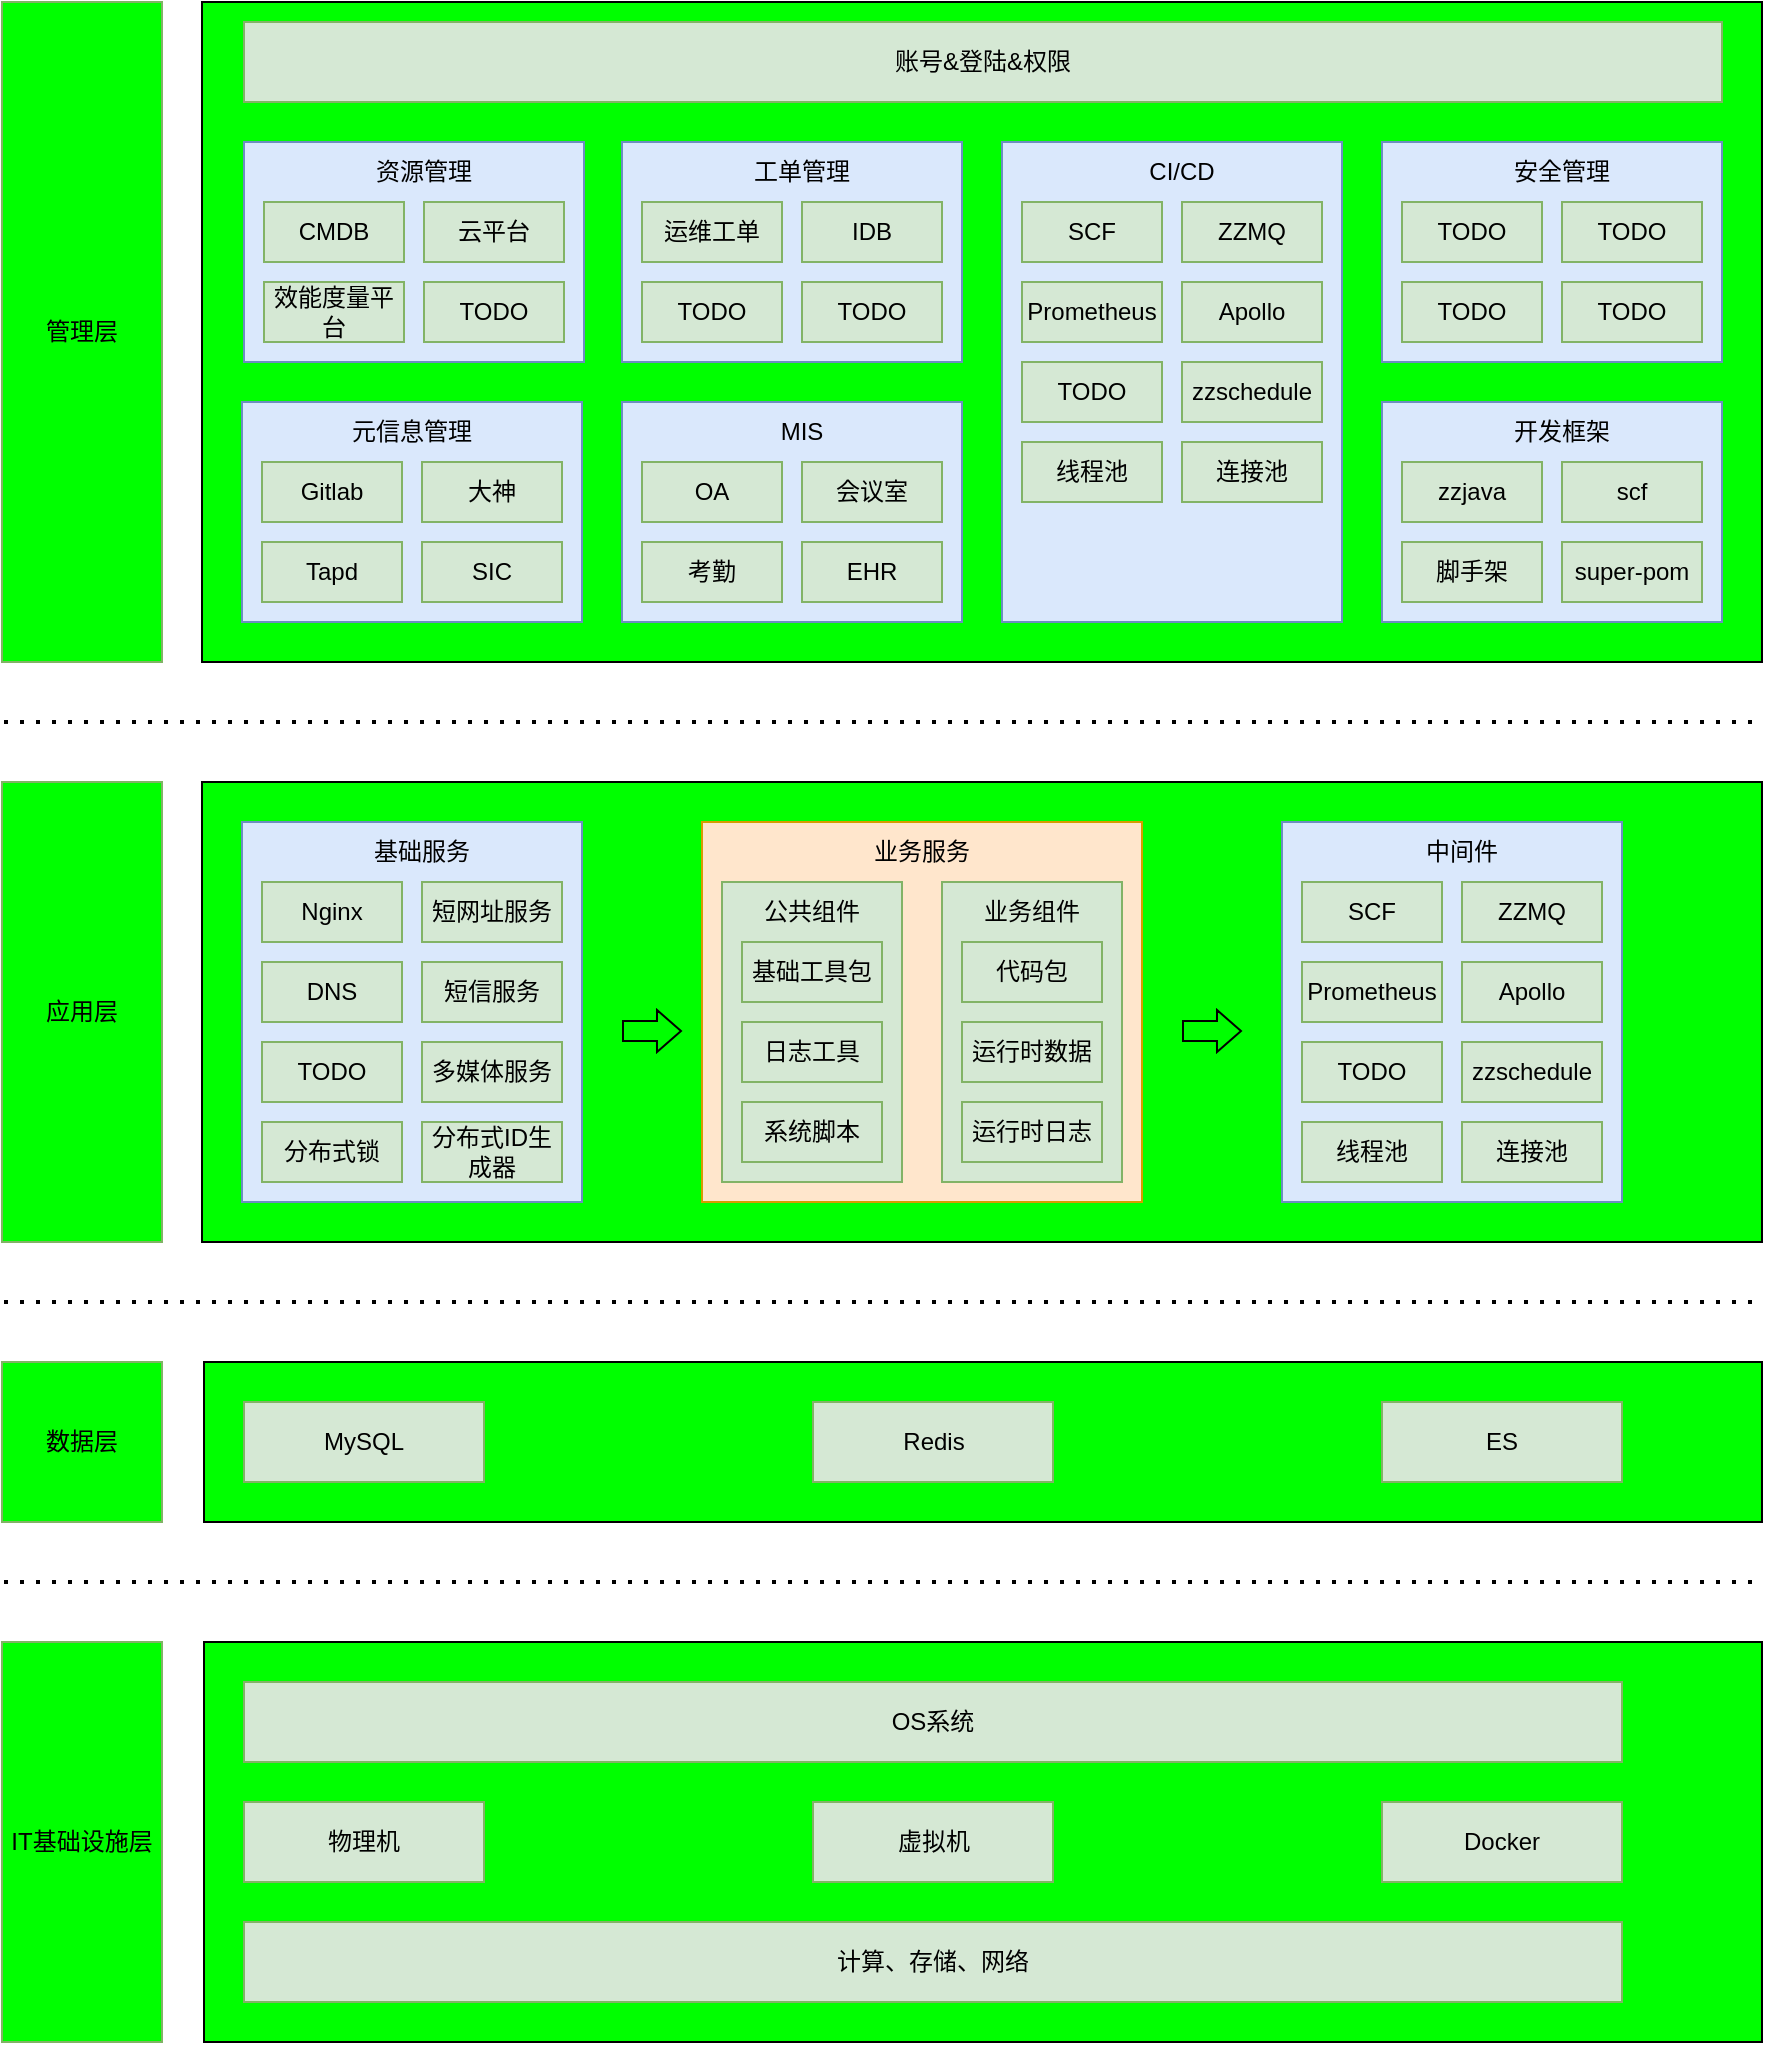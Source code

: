 <mxfile version="20.8.13" type="github">
  <diagram id="4CnJdhBB1DOJsMoVze_0" name="第 1 页">
    <mxGraphModel dx="1003" dy="1940" grid="1" gridSize="10" guides="1" tooltips="1" connect="1" arrows="1" fold="1" page="1" pageScale="1" pageWidth="827" pageHeight="1169" math="0" shadow="0">
      <root>
        <mxCell id="0" />
        <mxCell id="1" parent="0" />
        <mxCell id="Fv1dl7v4SsAJbc2tJzZJ-7" value="" style="rounded=0;whiteSpace=wrap;html=1;fillColor=#00FF00;" parent="1" vertex="1">
          <mxGeometry x="171" y="500" width="779" height="200" as="geometry" />
        </mxCell>
        <mxCell id="Fv1dl7v4SsAJbc2tJzZJ-1" value="IT基础设施层" style="rounded=0;whiteSpace=wrap;html=1;fillColor=#00FF00;strokeColor=#82b366;" parent="1" vertex="1">
          <mxGeometry x="70" y="500" width="80" height="200" as="geometry" />
        </mxCell>
        <mxCell id="Fv1dl7v4SsAJbc2tJzZJ-2" value="计算、存储、网络" style="rounded=0;whiteSpace=wrap;html=1;fillColor=#d5e8d4;strokeColor=#82b366;" parent="1" vertex="1">
          <mxGeometry x="191" y="640" width="689" height="40" as="geometry" />
        </mxCell>
        <mxCell id="Fv1dl7v4SsAJbc2tJzZJ-3" value="物理机" style="rounded=0;whiteSpace=wrap;html=1;fillColor=#d5e8d4;strokeColor=#82b366;" parent="1" vertex="1">
          <mxGeometry x="191" y="580" width="120" height="40" as="geometry" />
        </mxCell>
        <mxCell id="Fv1dl7v4SsAJbc2tJzZJ-4" value="OS系统" style="rounded=0;whiteSpace=wrap;html=1;fillColor=#d5e8d4;strokeColor=#82b366;" parent="1" vertex="1">
          <mxGeometry x="191" y="520" width="689" height="40" as="geometry" />
        </mxCell>
        <mxCell id="Fv1dl7v4SsAJbc2tJzZJ-5" value="虚拟机" style="rounded=0;whiteSpace=wrap;html=1;fillColor=#d5e8d4;strokeColor=#82b366;" parent="1" vertex="1">
          <mxGeometry x="475.5" y="580" width="120" height="40" as="geometry" />
        </mxCell>
        <mxCell id="Fv1dl7v4SsAJbc2tJzZJ-6" value="Docker" style="rounded=0;whiteSpace=wrap;html=1;fillColor=#d5e8d4;strokeColor=#82b366;" parent="1" vertex="1">
          <mxGeometry x="760" y="580" width="120" height="40" as="geometry" />
        </mxCell>
        <mxCell id="Fv1dl7v4SsAJbc2tJzZJ-8" value="" style="endArrow=none;dashed=1;html=1;dashPattern=1 3;strokeWidth=2;rounded=0;" parent="1" edge="1">
          <mxGeometry width="50" height="50" relative="1" as="geometry">
            <mxPoint x="71" y="470" as="sourcePoint" />
            <mxPoint x="950" y="470" as="targetPoint" />
          </mxGeometry>
        </mxCell>
        <mxCell id="Fv1dl7v4SsAJbc2tJzZJ-9" value="" style="rounded=0;whiteSpace=wrap;html=1;fillColor=#00FF00;" parent="1" vertex="1">
          <mxGeometry x="171" y="360" width="779" height="80" as="geometry" />
        </mxCell>
        <mxCell id="Fv1dl7v4SsAJbc2tJzZJ-10" value="数据层" style="rounded=0;whiteSpace=wrap;html=1;fillColor=#00FF00;strokeColor=#82b366;" parent="1" vertex="1">
          <mxGeometry x="70" y="360" width="80" height="80" as="geometry" />
        </mxCell>
        <mxCell id="Fv1dl7v4SsAJbc2tJzZJ-12" value="MySQL" style="rounded=0;whiteSpace=wrap;html=1;fillColor=#d5e8d4;strokeColor=#82b366;" parent="1" vertex="1">
          <mxGeometry x="191" y="380" width="120" height="40" as="geometry" />
        </mxCell>
        <mxCell id="Fv1dl7v4SsAJbc2tJzZJ-14" value="Redis" style="rounded=0;whiteSpace=wrap;html=1;fillColor=#d5e8d4;strokeColor=#82b366;" parent="1" vertex="1">
          <mxGeometry x="475.5" y="380" width="120" height="40" as="geometry" />
        </mxCell>
        <mxCell id="Fv1dl7v4SsAJbc2tJzZJ-15" value="ES" style="rounded=0;whiteSpace=wrap;html=1;fillColor=#d5e8d4;strokeColor=#82b366;" parent="1" vertex="1">
          <mxGeometry x="760" y="380" width="120" height="40" as="geometry" />
        </mxCell>
        <mxCell id="Fv1dl7v4SsAJbc2tJzZJ-16" value="" style="endArrow=none;dashed=1;html=1;dashPattern=1 3;strokeWidth=2;rounded=0;" parent="1" edge="1">
          <mxGeometry width="50" height="50" relative="1" as="geometry">
            <mxPoint x="71" y="330" as="sourcePoint" />
            <mxPoint x="950" y="330" as="targetPoint" />
          </mxGeometry>
        </mxCell>
        <mxCell id="Fv1dl7v4SsAJbc2tJzZJ-17" value="" style="rounded=0;whiteSpace=wrap;html=1;fillColor=#00FF00;" parent="1" vertex="1">
          <mxGeometry x="170" y="70" width="780" height="230" as="geometry" />
        </mxCell>
        <mxCell id="Fv1dl7v4SsAJbc2tJzZJ-18" value="应用层" style="rounded=0;whiteSpace=wrap;html=1;fillColor=#00FF00;strokeColor=#82b366;" parent="1" vertex="1">
          <mxGeometry x="70" y="70" width="80" height="230" as="geometry" />
        </mxCell>
        <mxCell id="Fv1dl7v4SsAJbc2tJzZJ-22" value="&lt;div style=&quot;&quot;&gt;&lt;br&gt;&lt;/div&gt;" style="rounded=0;whiteSpace=wrap;html=1;fillColor=#dae8fc;strokeColor=#6c8ebf;align=center;" parent="1" vertex="1">
          <mxGeometry x="190" y="90" width="170" height="190" as="geometry" />
        </mxCell>
        <mxCell id="Fv1dl7v4SsAJbc2tJzZJ-19" value="TODO" style="rounded=0;whiteSpace=wrap;html=1;fillColor=#d5e8d4;strokeColor=#82b366;" parent="1" vertex="1">
          <mxGeometry x="200" y="200" width="70" height="30" as="geometry" />
        </mxCell>
        <mxCell id="Fv1dl7v4SsAJbc2tJzZJ-23" value="基础服务" style="text;html=1;strokeColor=none;fillColor=none;align=center;verticalAlign=middle;whiteSpace=wrap;rounded=0;" parent="1" vertex="1">
          <mxGeometry x="250" y="90" width="60" height="30" as="geometry" />
        </mxCell>
        <mxCell id="Fv1dl7v4SsAJbc2tJzZJ-25" value="DNS" style="rounded=0;whiteSpace=wrap;html=1;fillColor=#d5e8d4;strokeColor=#82b366;" parent="1" vertex="1">
          <mxGeometry x="200" y="160" width="70" height="30" as="geometry" />
        </mxCell>
        <mxCell id="Fv1dl7v4SsAJbc2tJzZJ-26" value="Nginx" style="rounded=0;whiteSpace=wrap;html=1;fillColor=#d5e8d4;strokeColor=#82b366;" parent="1" vertex="1">
          <mxGeometry x="200" y="120" width="70" height="30" as="geometry" />
        </mxCell>
        <mxCell id="Fv1dl7v4SsAJbc2tJzZJ-27" value="分布式锁" style="rounded=0;whiteSpace=wrap;html=1;fillColor=#d5e8d4;strokeColor=#82b366;" parent="1" vertex="1">
          <mxGeometry x="200" y="240" width="70" height="30" as="geometry" />
        </mxCell>
        <mxCell id="Fv1dl7v4SsAJbc2tJzZJ-29" value="多媒体服务" style="rounded=0;whiteSpace=wrap;html=1;fillColor=#d5e8d4;strokeColor=#82b366;" parent="1" vertex="1">
          <mxGeometry x="280" y="200" width="70" height="30" as="geometry" />
        </mxCell>
        <mxCell id="Fv1dl7v4SsAJbc2tJzZJ-30" value="短信服务" style="rounded=0;whiteSpace=wrap;html=1;fillColor=#d5e8d4;strokeColor=#82b366;" parent="1" vertex="1">
          <mxGeometry x="280" y="160" width="70" height="30" as="geometry" />
        </mxCell>
        <mxCell id="Fv1dl7v4SsAJbc2tJzZJ-31" value="短网址服务" style="rounded=0;whiteSpace=wrap;html=1;fillColor=#d5e8d4;strokeColor=#82b366;" parent="1" vertex="1">
          <mxGeometry x="280" y="120" width="70" height="30" as="geometry" />
        </mxCell>
        <mxCell id="Fv1dl7v4SsAJbc2tJzZJ-32" value="分布式ID生成器" style="rounded=0;whiteSpace=wrap;html=1;fillColor=#d5e8d4;strokeColor=#82b366;" parent="1" vertex="1">
          <mxGeometry x="280" y="240" width="70" height="30" as="geometry" />
        </mxCell>
        <mxCell id="Fv1dl7v4SsAJbc2tJzZJ-33" value="&lt;div style=&quot;&quot;&gt;&lt;br&gt;&lt;/div&gt;" style="rounded=0;whiteSpace=wrap;html=1;fillColor=#ffe6cc;strokeColor=#d79b00;align=center;" parent="1" vertex="1">
          <mxGeometry x="420" y="90" width="220" height="190" as="geometry" />
        </mxCell>
        <mxCell id="Fv1dl7v4SsAJbc2tJzZJ-37" value="" style="rounded=0;whiteSpace=wrap;html=1;fillColor=#d5e8d4;strokeColor=#82b366;" parent="1" vertex="1">
          <mxGeometry x="430" y="120" width="90" height="150" as="geometry" />
        </mxCell>
        <mxCell id="Fv1dl7v4SsAJbc2tJzZJ-35" value="业务服务" style="text;html=1;strokeColor=none;fillColor=none;align=center;verticalAlign=middle;whiteSpace=wrap;rounded=0;" parent="1" vertex="1">
          <mxGeometry x="500" y="90" width="60" height="30" as="geometry" />
        </mxCell>
        <mxCell id="Fv1dl7v4SsAJbc2tJzZJ-36" value="基础工具包" style="rounded=0;whiteSpace=wrap;html=1;fillColor=#d5e8d4;strokeColor=#82b366;" parent="1" vertex="1">
          <mxGeometry x="440" y="150" width="70" height="30" as="geometry" />
        </mxCell>
        <mxCell id="Fv1dl7v4SsAJbc2tJzZJ-38" value="系统脚本" style="rounded=0;whiteSpace=wrap;html=1;fillColor=#d5e8d4;strokeColor=#82b366;" parent="1" vertex="1">
          <mxGeometry x="440" y="230" width="70" height="30" as="geometry" />
        </mxCell>
        <mxCell id="Fv1dl7v4SsAJbc2tJzZJ-34" value="日志工具" style="rounded=0;whiteSpace=wrap;html=1;fillColor=#d5e8d4;strokeColor=#82b366;" parent="1" vertex="1">
          <mxGeometry x="440" y="190" width="70" height="30" as="geometry" />
        </mxCell>
        <mxCell id="Fv1dl7v4SsAJbc2tJzZJ-43" value="公共组件" style="text;html=1;strokeColor=none;fillColor=none;align=center;verticalAlign=middle;whiteSpace=wrap;rounded=0;" parent="1" vertex="1">
          <mxGeometry x="445" y="120" width="60" height="30" as="geometry" />
        </mxCell>
        <mxCell id="Fv1dl7v4SsAJbc2tJzZJ-44" value="" style="rounded=0;whiteSpace=wrap;html=1;fillColor=#d5e8d4;strokeColor=#82b366;" parent="1" vertex="1">
          <mxGeometry x="540" y="120" width="90" height="150" as="geometry" />
        </mxCell>
        <mxCell id="Fv1dl7v4SsAJbc2tJzZJ-45" value="代码包" style="rounded=0;whiteSpace=wrap;html=1;fillColor=#d5e8d4;strokeColor=#82b366;" parent="1" vertex="1">
          <mxGeometry x="550" y="150" width="70" height="30" as="geometry" />
        </mxCell>
        <mxCell id="Fv1dl7v4SsAJbc2tJzZJ-46" value="运行时日志" style="rounded=0;whiteSpace=wrap;html=1;fillColor=#d5e8d4;strokeColor=#82b366;" parent="1" vertex="1">
          <mxGeometry x="550" y="230" width="70" height="30" as="geometry" />
        </mxCell>
        <mxCell id="Fv1dl7v4SsAJbc2tJzZJ-47" value="运行时数据" style="rounded=0;whiteSpace=wrap;html=1;fillColor=#d5e8d4;strokeColor=#82b366;" parent="1" vertex="1">
          <mxGeometry x="550" y="190" width="70" height="30" as="geometry" />
        </mxCell>
        <mxCell id="Fv1dl7v4SsAJbc2tJzZJ-48" value="业务组件" style="text;html=1;strokeColor=none;fillColor=none;align=center;verticalAlign=middle;whiteSpace=wrap;rounded=0;" parent="1" vertex="1">
          <mxGeometry x="555" y="120" width="60" height="30" as="geometry" />
        </mxCell>
        <mxCell id="Fv1dl7v4SsAJbc2tJzZJ-49" value="&lt;div style=&quot;&quot;&gt;&lt;br&gt;&lt;/div&gt;" style="rounded=0;whiteSpace=wrap;html=1;fillColor=#dae8fc;strokeColor=#6c8ebf;align=center;" parent="1" vertex="1">
          <mxGeometry x="710" y="90" width="170" height="190" as="geometry" />
        </mxCell>
        <mxCell id="Fv1dl7v4SsAJbc2tJzZJ-50" value="TODO" style="rounded=0;whiteSpace=wrap;html=1;fillColor=#d5e8d4;strokeColor=#82b366;" parent="1" vertex="1">
          <mxGeometry x="720" y="200" width="70" height="30" as="geometry" />
        </mxCell>
        <mxCell id="Fv1dl7v4SsAJbc2tJzZJ-51" value="中间件" style="text;html=1;strokeColor=none;fillColor=none;align=center;verticalAlign=middle;whiteSpace=wrap;rounded=0;" parent="1" vertex="1">
          <mxGeometry x="770" y="90" width="60" height="30" as="geometry" />
        </mxCell>
        <mxCell id="Fv1dl7v4SsAJbc2tJzZJ-52" value="Prometheus" style="rounded=0;whiteSpace=wrap;html=1;fillColor=#d5e8d4;strokeColor=#82b366;" parent="1" vertex="1">
          <mxGeometry x="720" y="160" width="70" height="30" as="geometry" />
        </mxCell>
        <mxCell id="Fv1dl7v4SsAJbc2tJzZJ-53" value="SCF" style="rounded=0;whiteSpace=wrap;html=1;fillColor=#d5e8d4;strokeColor=#82b366;" parent="1" vertex="1">
          <mxGeometry x="720" y="120" width="70" height="30" as="geometry" />
        </mxCell>
        <mxCell id="Fv1dl7v4SsAJbc2tJzZJ-54" value="线程池" style="rounded=0;whiteSpace=wrap;html=1;fillColor=#d5e8d4;strokeColor=#82b366;" parent="1" vertex="1">
          <mxGeometry x="720" y="240" width="70" height="30" as="geometry" />
        </mxCell>
        <mxCell id="Fv1dl7v4SsAJbc2tJzZJ-55" value="zzschedule" style="rounded=0;whiteSpace=wrap;html=1;fillColor=#d5e8d4;strokeColor=#82b366;" parent="1" vertex="1">
          <mxGeometry x="800" y="200" width="70" height="30" as="geometry" />
        </mxCell>
        <mxCell id="Fv1dl7v4SsAJbc2tJzZJ-56" value="Apollo" style="rounded=0;whiteSpace=wrap;html=1;fillColor=#d5e8d4;strokeColor=#82b366;" parent="1" vertex="1">
          <mxGeometry x="800" y="160" width="70" height="30" as="geometry" />
        </mxCell>
        <mxCell id="Fv1dl7v4SsAJbc2tJzZJ-57" value="ZZMQ" style="rounded=0;whiteSpace=wrap;html=1;fillColor=#d5e8d4;strokeColor=#82b366;" parent="1" vertex="1">
          <mxGeometry x="800" y="120" width="70" height="30" as="geometry" />
        </mxCell>
        <mxCell id="Fv1dl7v4SsAJbc2tJzZJ-58" value="连接池" style="rounded=0;whiteSpace=wrap;html=1;fillColor=#d5e8d4;strokeColor=#82b366;" parent="1" vertex="1">
          <mxGeometry x="800" y="240" width="70" height="30" as="geometry" />
        </mxCell>
        <mxCell id="Fv1dl7v4SsAJbc2tJzZJ-60" value="" style="shape=flexArrow;endArrow=classic;html=1;rounded=0;width=10;endSize=3.67;endWidth=10;" parent="1" edge="1">
          <mxGeometry width="50" height="50" relative="1" as="geometry">
            <mxPoint x="380" y="194.5" as="sourcePoint" />
            <mxPoint x="410" y="194.5" as="targetPoint" />
          </mxGeometry>
        </mxCell>
        <mxCell id="Fv1dl7v4SsAJbc2tJzZJ-61" value="" style="shape=flexArrow;endArrow=classic;html=1;rounded=0;width=10;endSize=3.67;endWidth=10;" parent="1" edge="1">
          <mxGeometry width="50" height="50" relative="1" as="geometry">
            <mxPoint x="660" y="194.5" as="sourcePoint" />
            <mxPoint x="690" y="194.5" as="targetPoint" />
          </mxGeometry>
        </mxCell>
        <mxCell id="Fv1dl7v4SsAJbc2tJzZJ-62" value="" style="endArrow=none;dashed=1;html=1;dashPattern=1 3;strokeWidth=2;rounded=0;" parent="1" edge="1">
          <mxGeometry width="50" height="50" relative="1" as="geometry">
            <mxPoint x="71" y="40" as="sourcePoint" />
            <mxPoint x="950" y="40" as="targetPoint" />
          </mxGeometry>
        </mxCell>
        <mxCell id="Fv1dl7v4SsAJbc2tJzZJ-63" value="" style="rounded=0;whiteSpace=wrap;html=1;fillColor=#00FF00;" parent="1" vertex="1">
          <mxGeometry x="170" y="-320" width="780" height="330" as="geometry" />
        </mxCell>
        <mxCell id="Fv1dl7v4SsAJbc2tJzZJ-64" value="管理层" style="rounded=0;whiteSpace=wrap;html=1;fillColor=#00FF00;strokeColor=#82b366;" parent="1" vertex="1">
          <mxGeometry x="70" y="-320" width="80" height="330" as="geometry" />
        </mxCell>
        <mxCell id="Fv1dl7v4SsAJbc2tJzZJ-65" value="&lt;div style=&quot;&quot;&gt;&lt;br&gt;&lt;/div&gt;" style="rounded=0;whiteSpace=wrap;html=1;fillColor=#dae8fc;strokeColor=#6c8ebf;align=center;" parent="1" vertex="1">
          <mxGeometry x="191" y="-250" width="170" height="110" as="geometry" />
        </mxCell>
        <mxCell id="Fv1dl7v4SsAJbc2tJzZJ-67" value="资源管理" style="text;html=1;strokeColor=none;fillColor=none;align=center;verticalAlign=middle;whiteSpace=wrap;rounded=0;" parent="1" vertex="1">
          <mxGeometry x="251" y="-250" width="60" height="30" as="geometry" />
        </mxCell>
        <mxCell id="Fv1dl7v4SsAJbc2tJzZJ-68" value="效能度量平台" style="rounded=0;whiteSpace=wrap;html=1;fillColor=#d5e8d4;strokeColor=#82b366;" parent="1" vertex="1">
          <mxGeometry x="201" y="-180" width="70" height="30" as="geometry" />
        </mxCell>
        <mxCell id="Fv1dl7v4SsAJbc2tJzZJ-69" value="CMDB" style="rounded=0;whiteSpace=wrap;html=1;fillColor=#d5e8d4;strokeColor=#82b366;" parent="1" vertex="1">
          <mxGeometry x="201" y="-220" width="70" height="30" as="geometry" />
        </mxCell>
        <mxCell id="Fv1dl7v4SsAJbc2tJzZJ-72" value="TODO" style="rounded=0;whiteSpace=wrap;html=1;fillColor=#d5e8d4;strokeColor=#82b366;" parent="1" vertex="1">
          <mxGeometry x="281" y="-180" width="70" height="30" as="geometry" />
        </mxCell>
        <mxCell id="Fv1dl7v4SsAJbc2tJzZJ-73" value="云平台" style="rounded=0;whiteSpace=wrap;html=1;fillColor=#d5e8d4;strokeColor=#82b366;" parent="1" vertex="1">
          <mxGeometry x="281" y="-220" width="70" height="30" as="geometry" />
        </mxCell>
        <mxCell id="Fv1dl7v4SsAJbc2tJzZJ-87" value="&lt;div style=&quot;&quot;&gt;&lt;br&gt;&lt;/div&gt;" style="rounded=0;whiteSpace=wrap;html=1;fillColor=#dae8fc;strokeColor=#6c8ebf;align=center;" parent="1" vertex="1">
          <mxGeometry x="570" y="-250" width="170" height="240" as="geometry" />
        </mxCell>
        <mxCell id="Fv1dl7v4SsAJbc2tJzZJ-88" value="TODO" style="rounded=0;whiteSpace=wrap;html=1;fillColor=#d5e8d4;strokeColor=#82b366;" parent="1" vertex="1">
          <mxGeometry x="580" y="-140" width="70" height="30" as="geometry" />
        </mxCell>
        <mxCell id="Fv1dl7v4SsAJbc2tJzZJ-89" value="CI/CD" style="text;html=1;strokeColor=none;fillColor=none;align=center;verticalAlign=middle;whiteSpace=wrap;rounded=0;" parent="1" vertex="1">
          <mxGeometry x="630" y="-250" width="60" height="30" as="geometry" />
        </mxCell>
        <mxCell id="Fv1dl7v4SsAJbc2tJzZJ-90" value="Prometheus" style="rounded=0;whiteSpace=wrap;html=1;fillColor=#d5e8d4;strokeColor=#82b366;" parent="1" vertex="1">
          <mxGeometry x="580" y="-180" width="70" height="30" as="geometry" />
        </mxCell>
        <mxCell id="Fv1dl7v4SsAJbc2tJzZJ-91" value="SCF" style="rounded=0;whiteSpace=wrap;html=1;fillColor=#d5e8d4;strokeColor=#82b366;" parent="1" vertex="1">
          <mxGeometry x="580" y="-220" width="70" height="30" as="geometry" />
        </mxCell>
        <mxCell id="Fv1dl7v4SsAJbc2tJzZJ-92" value="线程池" style="rounded=0;whiteSpace=wrap;html=1;fillColor=#d5e8d4;strokeColor=#82b366;" parent="1" vertex="1">
          <mxGeometry x="580" y="-100" width="70" height="30" as="geometry" />
        </mxCell>
        <mxCell id="Fv1dl7v4SsAJbc2tJzZJ-93" value="zzschedule" style="rounded=0;whiteSpace=wrap;html=1;fillColor=#d5e8d4;strokeColor=#82b366;" parent="1" vertex="1">
          <mxGeometry x="660" y="-140" width="70" height="30" as="geometry" />
        </mxCell>
        <mxCell id="Fv1dl7v4SsAJbc2tJzZJ-94" value="Apollo" style="rounded=0;whiteSpace=wrap;html=1;fillColor=#d5e8d4;strokeColor=#82b366;" parent="1" vertex="1">
          <mxGeometry x="660" y="-180" width="70" height="30" as="geometry" />
        </mxCell>
        <mxCell id="Fv1dl7v4SsAJbc2tJzZJ-95" value="ZZMQ" style="rounded=0;whiteSpace=wrap;html=1;fillColor=#d5e8d4;strokeColor=#82b366;" parent="1" vertex="1">
          <mxGeometry x="660" y="-220" width="70" height="30" as="geometry" />
        </mxCell>
        <mxCell id="Fv1dl7v4SsAJbc2tJzZJ-96" value="连接池" style="rounded=0;whiteSpace=wrap;html=1;fillColor=#d5e8d4;strokeColor=#82b366;" parent="1" vertex="1">
          <mxGeometry x="660" y="-100" width="70" height="30" as="geometry" />
        </mxCell>
        <mxCell id="Fv1dl7v4SsAJbc2tJzZJ-99" value="&lt;div style=&quot;&quot;&gt;&lt;br&gt;&lt;/div&gt;" style="rounded=0;whiteSpace=wrap;html=1;fillColor=#dae8fc;strokeColor=#6c8ebf;align=center;" parent="1" vertex="1">
          <mxGeometry x="190" y="-120" width="170" height="110" as="geometry" />
        </mxCell>
        <mxCell id="Fv1dl7v4SsAJbc2tJzZJ-100" value="元信息管理" style="text;html=1;strokeColor=none;fillColor=none;align=center;verticalAlign=middle;whiteSpace=wrap;rounded=0;" parent="1" vertex="1">
          <mxGeometry x="240" y="-120" width="70" height="30" as="geometry" />
        </mxCell>
        <mxCell id="Fv1dl7v4SsAJbc2tJzZJ-101" value="Tapd" style="rounded=0;whiteSpace=wrap;html=1;fillColor=#d5e8d4;strokeColor=#82b366;" parent="1" vertex="1">
          <mxGeometry x="200" y="-50" width="70" height="30" as="geometry" />
        </mxCell>
        <mxCell id="Fv1dl7v4SsAJbc2tJzZJ-102" value="Gitlab" style="rounded=0;whiteSpace=wrap;html=1;fillColor=#d5e8d4;strokeColor=#82b366;" parent="1" vertex="1">
          <mxGeometry x="200" y="-90" width="70" height="30" as="geometry" />
        </mxCell>
        <mxCell id="Fv1dl7v4SsAJbc2tJzZJ-103" value="SIC" style="rounded=0;whiteSpace=wrap;html=1;fillColor=#d5e8d4;strokeColor=#82b366;" parent="1" vertex="1">
          <mxGeometry x="280" y="-50" width="70" height="30" as="geometry" />
        </mxCell>
        <mxCell id="Fv1dl7v4SsAJbc2tJzZJ-104" value="大神" style="rounded=0;whiteSpace=wrap;html=1;fillColor=#d5e8d4;strokeColor=#82b366;" parent="1" vertex="1">
          <mxGeometry x="280" y="-90" width="70" height="30" as="geometry" />
        </mxCell>
        <mxCell id="Fv1dl7v4SsAJbc2tJzZJ-105" value="&lt;div style=&quot;&quot;&gt;&lt;br&gt;&lt;/div&gt;" style="rounded=0;whiteSpace=wrap;html=1;fillColor=#dae8fc;strokeColor=#6c8ebf;align=center;" parent="1" vertex="1">
          <mxGeometry x="380" y="-250" width="170" height="110" as="geometry" />
        </mxCell>
        <mxCell id="Fv1dl7v4SsAJbc2tJzZJ-106" value="工单管理" style="text;html=1;strokeColor=none;fillColor=none;align=center;verticalAlign=middle;whiteSpace=wrap;rounded=0;" parent="1" vertex="1">
          <mxGeometry x="440" y="-250" width="60" height="30" as="geometry" />
        </mxCell>
        <mxCell id="Fv1dl7v4SsAJbc2tJzZJ-107" value="TODO" style="rounded=0;whiteSpace=wrap;html=1;fillColor=#d5e8d4;strokeColor=#82b366;" parent="1" vertex="1">
          <mxGeometry x="390" y="-180" width="70" height="30" as="geometry" />
        </mxCell>
        <mxCell id="Fv1dl7v4SsAJbc2tJzZJ-108" value="运维工单" style="rounded=0;whiteSpace=wrap;html=1;fillColor=#d5e8d4;strokeColor=#82b366;" parent="1" vertex="1">
          <mxGeometry x="390" y="-220" width="70" height="30" as="geometry" />
        </mxCell>
        <mxCell id="Fv1dl7v4SsAJbc2tJzZJ-109" value="TODO" style="rounded=0;whiteSpace=wrap;html=1;fillColor=#d5e8d4;strokeColor=#82b366;" parent="1" vertex="1">
          <mxGeometry x="470" y="-180" width="70" height="30" as="geometry" />
        </mxCell>
        <mxCell id="Fv1dl7v4SsAJbc2tJzZJ-110" value="IDB" style="rounded=0;whiteSpace=wrap;html=1;fillColor=#d5e8d4;strokeColor=#82b366;" parent="1" vertex="1">
          <mxGeometry x="470" y="-220" width="70" height="30" as="geometry" />
        </mxCell>
        <mxCell id="Fv1dl7v4SsAJbc2tJzZJ-111" value="&lt;div style=&quot;&quot;&gt;&lt;br&gt;&lt;/div&gt;" style="rounded=0;whiteSpace=wrap;html=1;fillColor=#dae8fc;strokeColor=#6c8ebf;align=center;" parent="1" vertex="1">
          <mxGeometry x="380" y="-120" width="170" height="110" as="geometry" />
        </mxCell>
        <mxCell id="Fv1dl7v4SsAJbc2tJzZJ-112" value="MIS" style="text;html=1;strokeColor=none;fillColor=none;align=center;verticalAlign=middle;whiteSpace=wrap;rounded=0;" parent="1" vertex="1">
          <mxGeometry x="440" y="-120" width="60" height="30" as="geometry" />
        </mxCell>
        <mxCell id="Fv1dl7v4SsAJbc2tJzZJ-113" value="考勤" style="rounded=0;whiteSpace=wrap;html=1;fillColor=#d5e8d4;strokeColor=#82b366;" parent="1" vertex="1">
          <mxGeometry x="390" y="-50" width="70" height="30" as="geometry" />
        </mxCell>
        <mxCell id="Fv1dl7v4SsAJbc2tJzZJ-114" value="OA" style="rounded=0;whiteSpace=wrap;html=1;fillColor=#d5e8d4;strokeColor=#82b366;" parent="1" vertex="1">
          <mxGeometry x="390" y="-90" width="70" height="30" as="geometry" />
        </mxCell>
        <mxCell id="Fv1dl7v4SsAJbc2tJzZJ-115" value="EHR" style="rounded=0;whiteSpace=wrap;html=1;fillColor=#d5e8d4;strokeColor=#82b366;" parent="1" vertex="1">
          <mxGeometry x="470" y="-50" width="70" height="30" as="geometry" />
        </mxCell>
        <mxCell id="Fv1dl7v4SsAJbc2tJzZJ-116" value="会议室" style="rounded=0;whiteSpace=wrap;html=1;fillColor=#d5e8d4;strokeColor=#82b366;" parent="1" vertex="1">
          <mxGeometry x="470" y="-90" width="70" height="30" as="geometry" />
        </mxCell>
        <mxCell id="Fv1dl7v4SsAJbc2tJzZJ-117" value="&lt;div style=&quot;&quot;&gt;&lt;br&gt;&lt;/div&gt;" style="rounded=0;whiteSpace=wrap;html=1;fillColor=#dae8fc;strokeColor=#6c8ebf;align=center;" parent="1" vertex="1">
          <mxGeometry x="760" y="-250" width="170" height="110" as="geometry" />
        </mxCell>
        <mxCell id="Fv1dl7v4SsAJbc2tJzZJ-118" value="安全管理" style="text;html=1;strokeColor=none;fillColor=none;align=center;verticalAlign=middle;whiteSpace=wrap;rounded=0;" parent="1" vertex="1">
          <mxGeometry x="820" y="-250" width="60" height="30" as="geometry" />
        </mxCell>
        <mxCell id="Fv1dl7v4SsAJbc2tJzZJ-119" value="TODO" style="rounded=0;whiteSpace=wrap;html=1;fillColor=#d5e8d4;strokeColor=#82b366;" parent="1" vertex="1">
          <mxGeometry x="770" y="-180" width="70" height="30" as="geometry" />
        </mxCell>
        <mxCell id="Fv1dl7v4SsAJbc2tJzZJ-120" value="TODO" style="rounded=0;whiteSpace=wrap;html=1;fillColor=#d5e8d4;strokeColor=#82b366;" parent="1" vertex="1">
          <mxGeometry x="770" y="-220" width="70" height="30" as="geometry" />
        </mxCell>
        <mxCell id="Fv1dl7v4SsAJbc2tJzZJ-121" value="TODO" style="rounded=0;whiteSpace=wrap;html=1;fillColor=#d5e8d4;strokeColor=#82b366;" parent="1" vertex="1">
          <mxGeometry x="850" y="-180" width="70" height="30" as="geometry" />
        </mxCell>
        <mxCell id="Fv1dl7v4SsAJbc2tJzZJ-122" value="TODO" style="rounded=0;whiteSpace=wrap;html=1;fillColor=#d5e8d4;strokeColor=#82b366;" parent="1" vertex="1">
          <mxGeometry x="850" y="-220" width="70" height="30" as="geometry" />
        </mxCell>
        <mxCell id="Fv1dl7v4SsAJbc2tJzZJ-123" value="&lt;div style=&quot;&quot;&gt;&lt;br&gt;&lt;/div&gt;" style="rounded=0;whiteSpace=wrap;html=1;fillColor=#dae8fc;strokeColor=#6c8ebf;align=center;" parent="1" vertex="1">
          <mxGeometry x="760" y="-120" width="170" height="110" as="geometry" />
        </mxCell>
        <mxCell id="Fv1dl7v4SsAJbc2tJzZJ-124" value="开发框架" style="text;html=1;strokeColor=none;fillColor=none;align=center;verticalAlign=middle;whiteSpace=wrap;rounded=0;" parent="1" vertex="1">
          <mxGeometry x="820" y="-120" width="60" height="30" as="geometry" />
        </mxCell>
        <mxCell id="Fv1dl7v4SsAJbc2tJzZJ-125" value="脚手架" style="rounded=0;whiteSpace=wrap;html=1;fillColor=#d5e8d4;strokeColor=#82b366;" parent="1" vertex="1">
          <mxGeometry x="770" y="-50" width="70" height="30" as="geometry" />
        </mxCell>
        <mxCell id="Fv1dl7v4SsAJbc2tJzZJ-126" value="zzjava" style="rounded=0;whiteSpace=wrap;html=1;fillColor=#d5e8d4;strokeColor=#82b366;" parent="1" vertex="1">
          <mxGeometry x="770" y="-90" width="70" height="30" as="geometry" />
        </mxCell>
        <mxCell id="Fv1dl7v4SsAJbc2tJzZJ-127" value="super-pom" style="rounded=0;whiteSpace=wrap;html=1;fillColor=#d5e8d4;strokeColor=#82b366;" parent="1" vertex="1">
          <mxGeometry x="850" y="-50" width="70" height="30" as="geometry" />
        </mxCell>
        <mxCell id="Fv1dl7v4SsAJbc2tJzZJ-128" value="scf" style="rounded=0;whiteSpace=wrap;html=1;fillColor=#d5e8d4;strokeColor=#82b366;" parent="1" vertex="1">
          <mxGeometry x="850" y="-90" width="70" height="30" as="geometry" />
        </mxCell>
        <mxCell id="Fv1dl7v4SsAJbc2tJzZJ-129" value="账号&amp;amp;登陆&amp;amp;权限" style="rounded=0;whiteSpace=wrap;html=1;fillColor=#d5e8d4;strokeColor=#82b366;" parent="1" vertex="1">
          <mxGeometry x="191" y="-310" width="739" height="40" as="geometry" />
        </mxCell>
      </root>
    </mxGraphModel>
  </diagram>
</mxfile>
